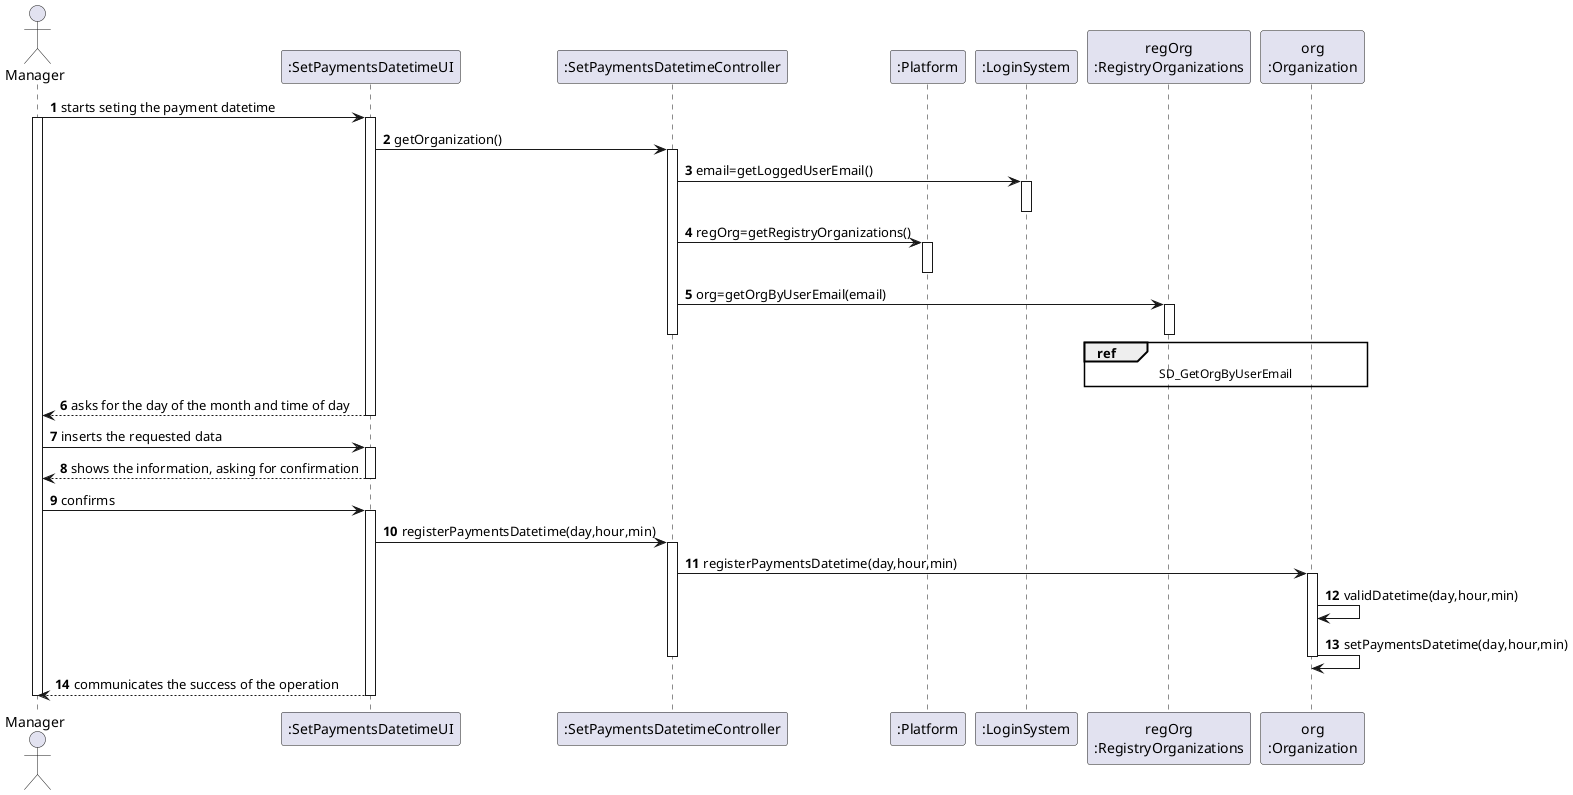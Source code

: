 @startuml
autonumber

actor "Manager" as MNG
participant ":SetPaymentsDatetimeUI" as UI
participant ":SetPaymentsDatetimeController" as CTRL
participant ":Platform" as PLAT
participant ":LoginSystem" as SES
participant "regOrg\n:RegistryOrganizations" as REGORG
participant "org\n:Organization" as ORG

MNG -> UI: starts seting the payment datetime
activate MNG
activate UI

UI -> CTRL: getOrganization()
activate CTRL

CTRL -> SES: email=getLoggedUserEmail()
activate SES
deactivate SES

CTRL -> PLAT: regOrg=getRegistryOrganizations()
activate PLAT
deactivate PLAT

CTRL -> REGORG: org=getOrgByUserEmail(email)
activate REGORG
ref over REGORG, ORG: SD_GetOrgByUserEmail
deactivate REGORG
deactivate CTRL

UI --> MNG: asks for the day of the month and time of day
deactivate UI

MNG -> UI: inserts the requested data
activate UI

UI --> MNG: shows the information, asking for confirmation
deactivate UI

MNG -> UI: confirms
activate UI

UI -> CTRL: registerPaymentsDatetime(day,hour,min)
activate CTRL

CTRL -> ORG: registerPaymentsDatetime(day,hour,min)
activate ORG

ORG -> ORG: validDatetime(day,hour,min)
ORG -> ORG: setPaymentsDatetime(day,hour,min)
deactivate ORG

deactivate CTRL

UI --> MNG: communicates the success of the operation
deactivate UI

deactivate MNG

@enduml
